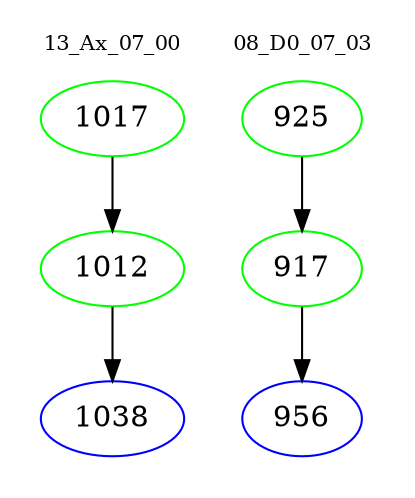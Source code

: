 digraph{
subgraph cluster_0 {
color = white
label = "13_Ax_07_00";
fontsize=10;
T0_1017 [label="1017", color="green"]
T0_1017 -> T0_1012 [color="black"]
T0_1012 [label="1012", color="green"]
T0_1012 -> T0_1038 [color="black"]
T0_1038 [label="1038", color="blue"]
}
subgraph cluster_1 {
color = white
label = "08_D0_07_03";
fontsize=10;
T1_925 [label="925", color="green"]
T1_925 -> T1_917 [color="black"]
T1_917 [label="917", color="green"]
T1_917 -> T1_956 [color="black"]
T1_956 [label="956", color="blue"]
}
}
